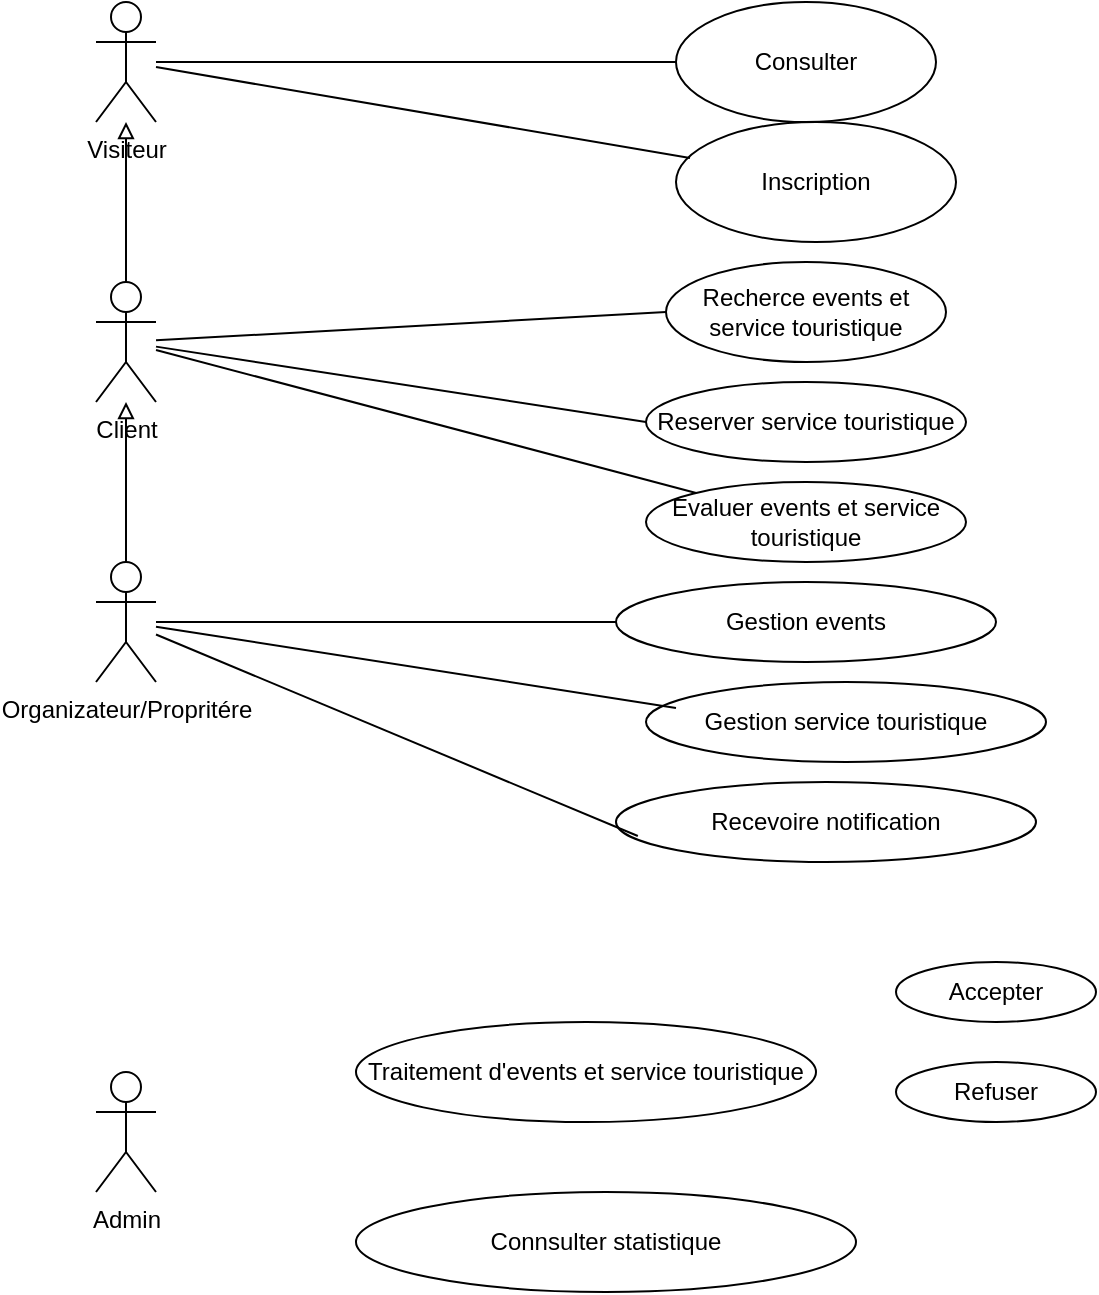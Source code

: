 <mxfile version="23.0.2" type="github">
  <diagram name="Page-1" id="P7TLeiTiltHmnGCo5MTN">
    <mxGraphModel dx="1114" dy="604" grid="1" gridSize="10" guides="1" tooltips="1" connect="1" arrows="1" fold="1" page="1" pageScale="1" pageWidth="827" pageHeight="1169" math="0" shadow="0">
      <root>
        <mxCell id="0" />
        <mxCell id="1" parent="0" />
        <mxCell id="sqn5vPOxeCrrnbe9mnzl-1" value="Visiteur" style="shape=umlActor;verticalLabelPosition=bottom;verticalAlign=top;html=1;outlineConnect=0;fillStyle=auto;" vertex="1" parent="1">
          <mxGeometry x="80" y="50" width="30" height="60" as="geometry" />
        </mxCell>
        <mxCell id="sqn5vPOxeCrrnbe9mnzl-16" style="edgeStyle=orthogonalEdgeStyle;rounded=0;orthogonalLoop=1;jettySize=auto;html=1;endArrow=block;endFill=0;" edge="1" parent="1" source="sqn5vPOxeCrrnbe9mnzl-2" target="sqn5vPOxeCrrnbe9mnzl-1">
          <mxGeometry relative="1" as="geometry" />
        </mxCell>
        <mxCell id="sqn5vPOxeCrrnbe9mnzl-2" value="Client" style="shape=umlActor;verticalLabelPosition=bottom;verticalAlign=top;html=1;outlineConnect=0;fillStyle=auto;" vertex="1" parent="1">
          <mxGeometry x="80" y="190" width="30" height="60" as="geometry" />
        </mxCell>
        <mxCell id="sqn5vPOxeCrrnbe9mnzl-4" value="Consulter" style="ellipse;whiteSpace=wrap;html=1;" vertex="1" parent="1">
          <mxGeometry x="370" y="50" width="130" height="60" as="geometry" />
        </mxCell>
        <mxCell id="sqn5vPOxeCrrnbe9mnzl-8" value="Inscription" style="ellipse;whiteSpace=wrap;html=1;" vertex="1" parent="1">
          <mxGeometry x="370" y="110" width="140" height="60" as="geometry" />
        </mxCell>
        <mxCell id="sqn5vPOxeCrrnbe9mnzl-11" value="Recherce events et service touristique" style="ellipse;whiteSpace=wrap;html=1;" vertex="1" parent="1">
          <mxGeometry x="365" y="180" width="140" height="50" as="geometry" />
        </mxCell>
        <mxCell id="sqn5vPOxeCrrnbe9mnzl-13" value="Reserver service touristique" style="ellipse;whiteSpace=wrap;html=1;" vertex="1" parent="1">
          <mxGeometry x="355" y="240" width="160" height="40" as="geometry" />
        </mxCell>
        <mxCell id="sqn5vPOxeCrrnbe9mnzl-15" value="Evaluer events et service touristique" style="ellipse;whiteSpace=wrap;html=1;" vertex="1" parent="1">
          <mxGeometry x="355" y="290" width="160" height="40" as="geometry" />
        </mxCell>
        <mxCell id="sqn5vPOxeCrrnbe9mnzl-18" style="edgeStyle=orthogonalEdgeStyle;rounded=0;orthogonalLoop=1;jettySize=auto;html=1;endArrow=block;endFill=0;" edge="1" parent="1" source="sqn5vPOxeCrrnbe9mnzl-17" target="sqn5vPOxeCrrnbe9mnzl-2">
          <mxGeometry relative="1" as="geometry" />
        </mxCell>
        <mxCell id="sqn5vPOxeCrrnbe9mnzl-17" value="Organizateur/Propritére&lt;br&gt;" style="shape=umlActor;verticalLabelPosition=bottom;verticalAlign=top;html=1;outlineConnect=0;" vertex="1" parent="1">
          <mxGeometry x="80" y="330" width="30" height="60" as="geometry" />
        </mxCell>
        <mxCell id="sqn5vPOxeCrrnbe9mnzl-19" value="Gestion events" style="ellipse;whiteSpace=wrap;html=1;" vertex="1" parent="1">
          <mxGeometry x="340" y="340" width="190" height="40" as="geometry" />
        </mxCell>
        <mxCell id="sqn5vPOxeCrrnbe9mnzl-20" value="Gestion service touristique" style="ellipse;whiteSpace=wrap;html=1;" vertex="1" parent="1">
          <mxGeometry x="355" y="390" width="200" height="40" as="geometry" />
        </mxCell>
        <mxCell id="sqn5vPOxeCrrnbe9mnzl-21" value="Recevoire notification" style="ellipse;whiteSpace=wrap;html=1;" vertex="1" parent="1">
          <mxGeometry x="340" y="440" width="210" height="40" as="geometry" />
        </mxCell>
        <mxCell id="sqn5vPOxeCrrnbe9mnzl-31" value="" style="endArrow=none;html=1;rounded=0;" edge="1" parent="1" source="sqn5vPOxeCrrnbe9mnzl-1" target="sqn5vPOxeCrrnbe9mnzl-4">
          <mxGeometry width="50" height="50" relative="1" as="geometry">
            <mxPoint x="230" y="100" as="sourcePoint" />
            <mxPoint x="280" y="50" as="targetPoint" />
          </mxGeometry>
        </mxCell>
        <mxCell id="sqn5vPOxeCrrnbe9mnzl-32" value="" style="endArrow=none;html=1;rounded=0;entryX=0.05;entryY=0.3;entryDx=0;entryDy=0;entryPerimeter=0;" edge="1" parent="1" source="sqn5vPOxeCrrnbe9mnzl-1" target="sqn5vPOxeCrrnbe9mnzl-8">
          <mxGeometry width="50" height="50" relative="1" as="geometry">
            <mxPoint x="200" y="180" as="sourcePoint" />
            <mxPoint x="250" y="130" as="targetPoint" />
          </mxGeometry>
        </mxCell>
        <mxCell id="sqn5vPOxeCrrnbe9mnzl-33" value="" style="endArrow=none;html=1;rounded=0;entryX=0;entryY=0.5;entryDx=0;entryDy=0;" edge="1" parent="1" source="sqn5vPOxeCrrnbe9mnzl-2" target="sqn5vPOxeCrrnbe9mnzl-11">
          <mxGeometry width="50" height="50" relative="1" as="geometry">
            <mxPoint x="390" y="340" as="sourcePoint" />
            <mxPoint x="440" y="290" as="targetPoint" />
          </mxGeometry>
        </mxCell>
        <mxCell id="sqn5vPOxeCrrnbe9mnzl-34" value="" style="endArrow=none;html=1;rounded=0;entryX=0;entryY=0.5;entryDx=0;entryDy=0;" edge="1" parent="1" source="sqn5vPOxeCrrnbe9mnzl-2" target="sqn5vPOxeCrrnbe9mnzl-13">
          <mxGeometry width="50" height="50" relative="1" as="geometry">
            <mxPoint x="180" y="280" as="sourcePoint" />
            <mxPoint x="230" y="230" as="targetPoint" />
          </mxGeometry>
        </mxCell>
        <mxCell id="sqn5vPOxeCrrnbe9mnzl-35" value="" style="endArrow=none;html=1;rounded=0;" edge="1" parent="1" source="sqn5vPOxeCrrnbe9mnzl-2" target="sqn5vPOxeCrrnbe9mnzl-15">
          <mxGeometry width="50" height="50" relative="1" as="geometry">
            <mxPoint x="390" y="340" as="sourcePoint" />
            <mxPoint x="440" y="290" as="targetPoint" />
          </mxGeometry>
        </mxCell>
        <mxCell id="sqn5vPOxeCrrnbe9mnzl-36" value="" style="endArrow=none;html=1;rounded=0;" edge="1" parent="1" source="sqn5vPOxeCrrnbe9mnzl-17" target="sqn5vPOxeCrrnbe9mnzl-19">
          <mxGeometry width="50" height="50" relative="1" as="geometry">
            <mxPoint x="390" y="340" as="sourcePoint" />
            <mxPoint x="440" y="290" as="targetPoint" />
          </mxGeometry>
        </mxCell>
        <mxCell id="sqn5vPOxeCrrnbe9mnzl-37" value="" style="endArrow=none;html=1;rounded=0;entryX=0.075;entryY=0.325;entryDx=0;entryDy=0;entryPerimeter=0;" edge="1" parent="1" source="sqn5vPOxeCrrnbe9mnzl-17" target="sqn5vPOxeCrrnbe9mnzl-20">
          <mxGeometry width="50" height="50" relative="1" as="geometry">
            <mxPoint x="390" y="340" as="sourcePoint" />
            <mxPoint x="440" y="290" as="targetPoint" />
          </mxGeometry>
        </mxCell>
        <mxCell id="sqn5vPOxeCrrnbe9mnzl-38" value="" style="endArrow=none;html=1;rounded=0;entryX=0.052;entryY=0.675;entryDx=0;entryDy=0;entryPerimeter=0;" edge="1" parent="1" source="sqn5vPOxeCrrnbe9mnzl-17" target="sqn5vPOxeCrrnbe9mnzl-21">
          <mxGeometry width="50" height="50" relative="1" as="geometry">
            <mxPoint x="390" y="340" as="sourcePoint" />
            <mxPoint x="440" y="290" as="targetPoint" />
          </mxGeometry>
        </mxCell>
        <mxCell id="sqn5vPOxeCrrnbe9mnzl-39" value="Admin" style="shape=umlActor;verticalLabelPosition=bottom;verticalAlign=top;html=1;outlineConnect=0;" vertex="1" parent="1">
          <mxGeometry x="80" y="585" width="30" height="60" as="geometry" />
        </mxCell>
        <mxCell id="sqn5vPOxeCrrnbe9mnzl-41" value="Traitement d&#39;events et service touristique" style="ellipse;whiteSpace=wrap;html=1;" vertex="1" parent="1">
          <mxGeometry x="210" y="560" width="230" height="50" as="geometry" />
        </mxCell>
        <mxCell id="sqn5vPOxeCrrnbe9mnzl-42" value="Accepter" style="ellipse;whiteSpace=wrap;html=1;" vertex="1" parent="1">
          <mxGeometry x="480" y="530" width="100" height="30" as="geometry" />
        </mxCell>
        <mxCell id="sqn5vPOxeCrrnbe9mnzl-43" value="Refuser" style="ellipse;whiteSpace=wrap;html=1;" vertex="1" parent="1">
          <mxGeometry x="480" y="580" width="100" height="30" as="geometry" />
        </mxCell>
        <mxCell id="sqn5vPOxeCrrnbe9mnzl-44" value="Connsulter statistique" style="ellipse;whiteSpace=wrap;html=1;" vertex="1" parent="1">
          <mxGeometry x="210" y="645" width="250" height="50" as="geometry" />
        </mxCell>
      </root>
    </mxGraphModel>
  </diagram>
</mxfile>
